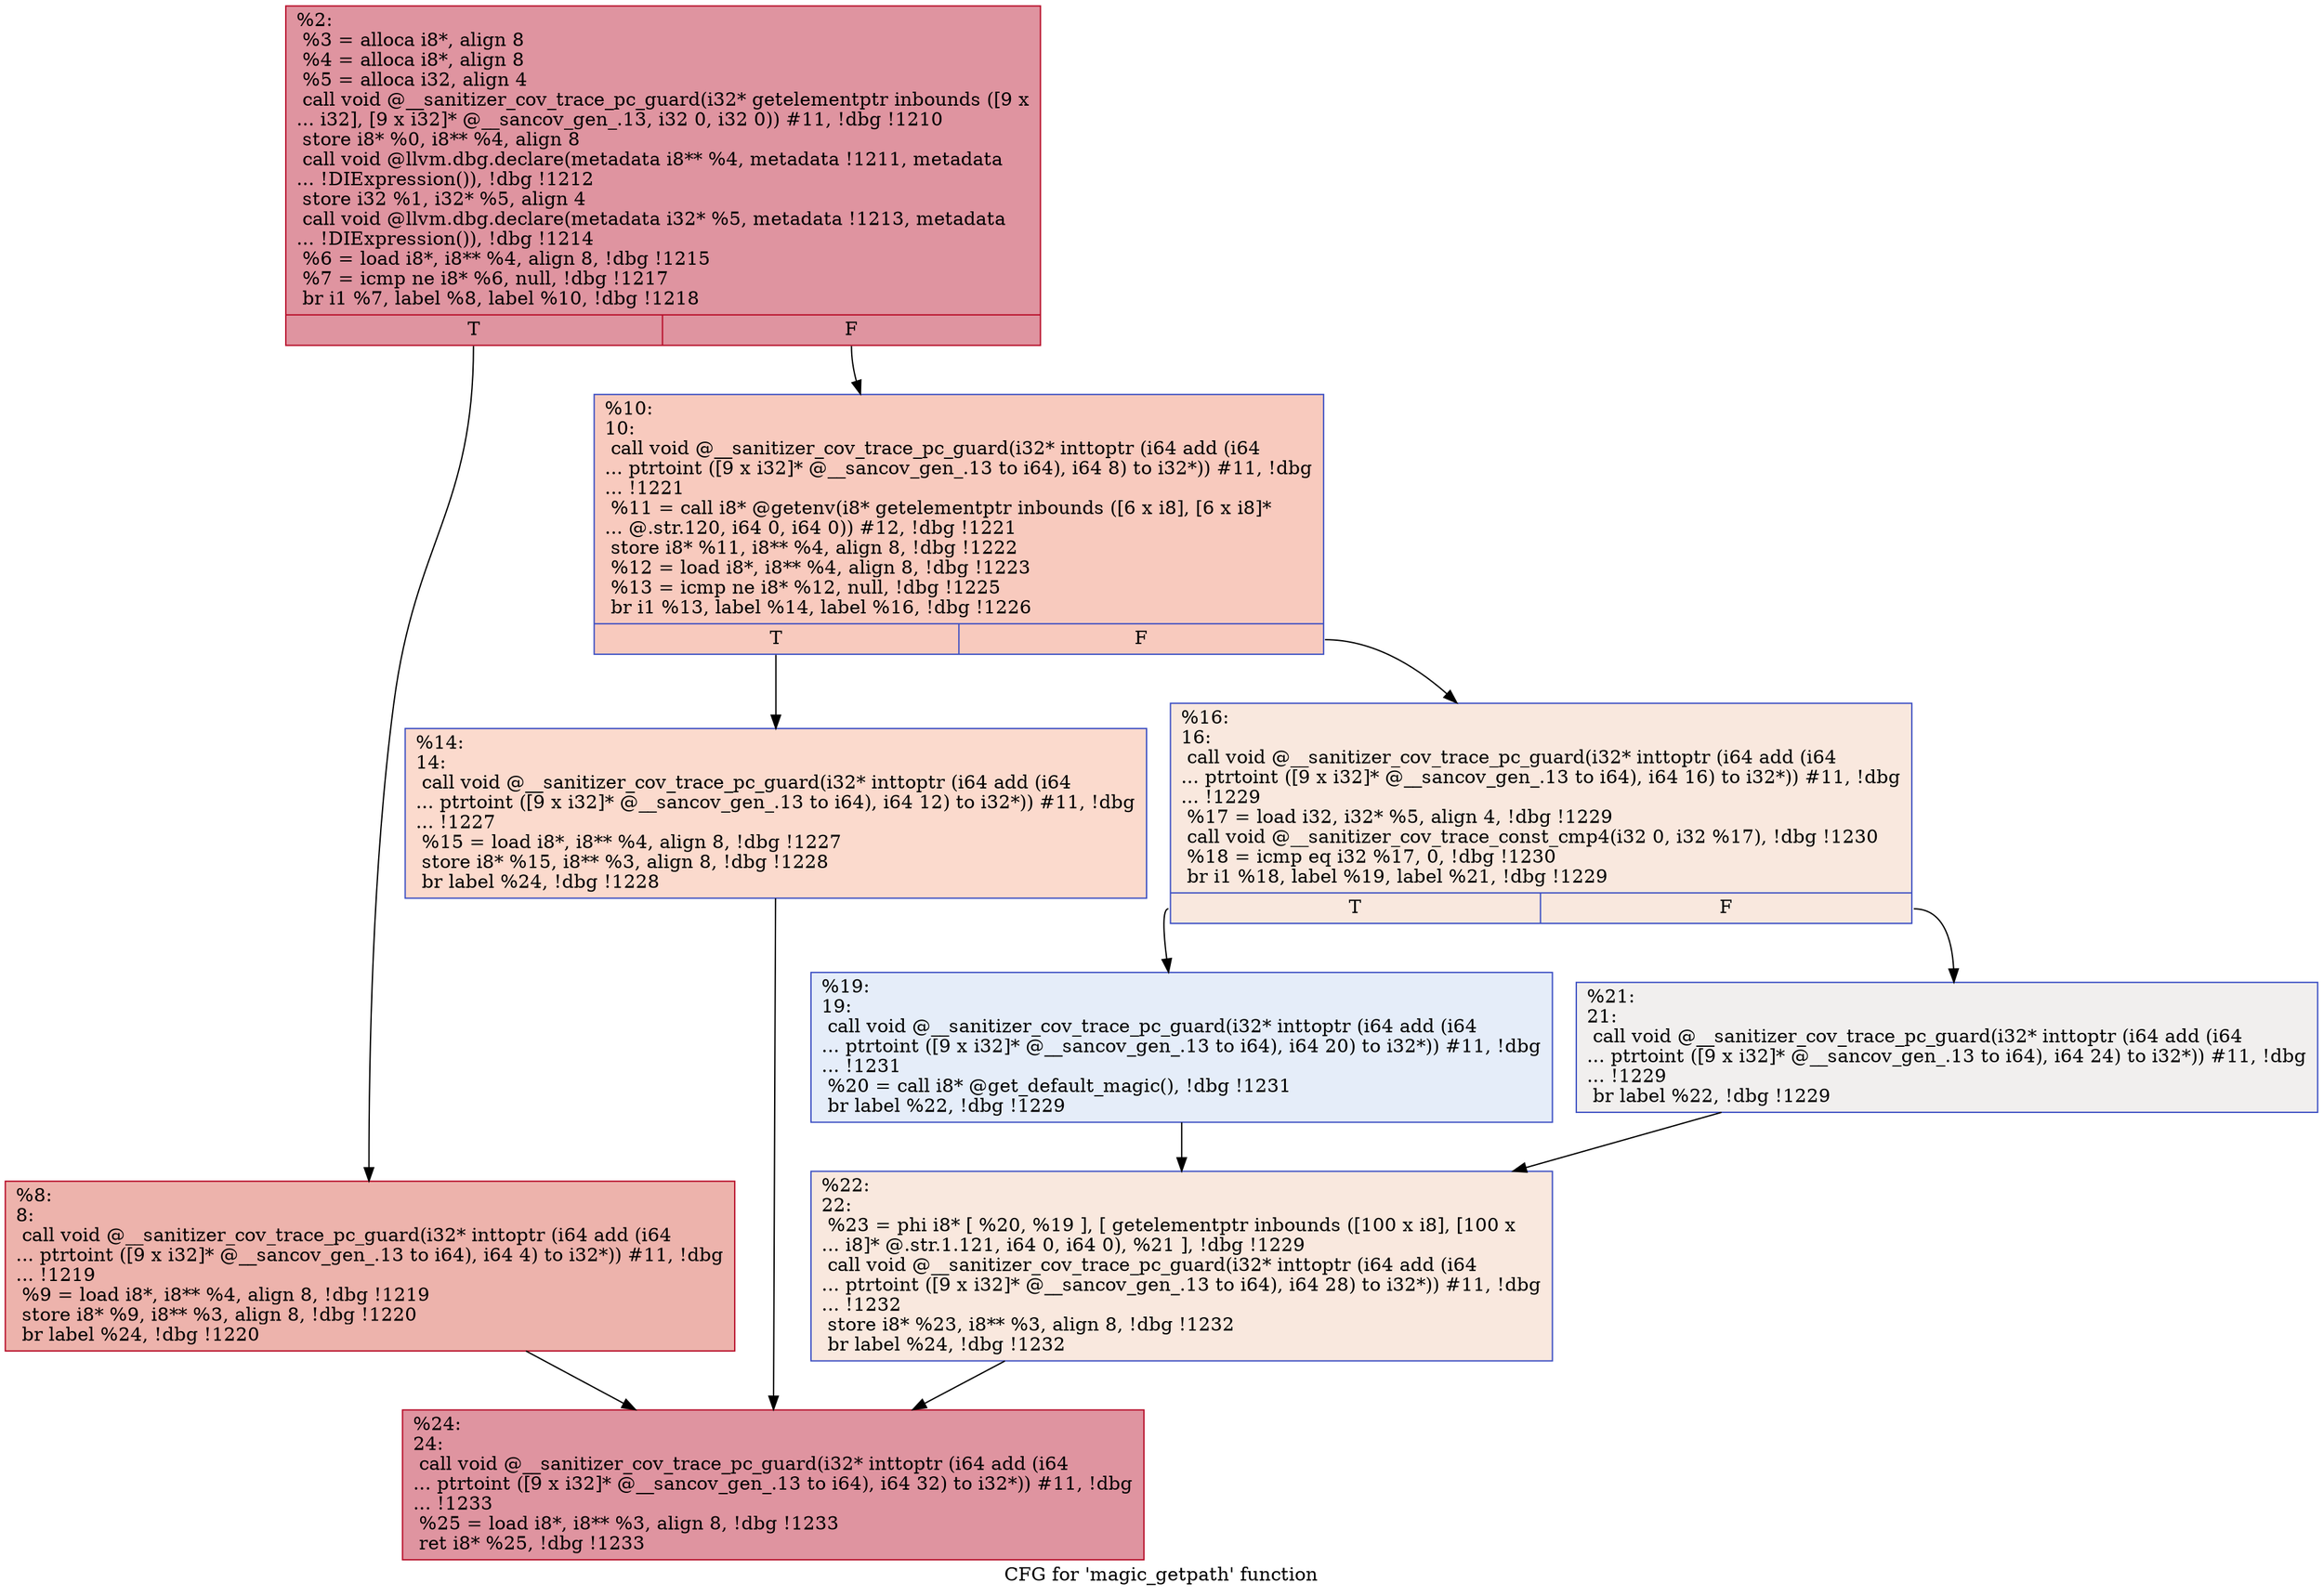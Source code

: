 digraph "CFG for 'magic_getpath' function" {
	label="CFG for 'magic_getpath' function";

	Node0x559c5c7f8dd0 [shape=record,color="#b70d28ff", style=filled, fillcolor="#b70d2870",label="{%2:\l  %3 = alloca i8*, align 8\l  %4 = alloca i8*, align 8\l  %5 = alloca i32, align 4\l  call void @__sanitizer_cov_trace_pc_guard(i32* getelementptr inbounds ([9 x\l... i32], [9 x i32]* @__sancov_gen_.13, i32 0, i32 0)) #11, !dbg !1210\l  store i8* %0, i8** %4, align 8\l  call void @llvm.dbg.declare(metadata i8** %4, metadata !1211, metadata\l... !DIExpression()), !dbg !1212\l  store i32 %1, i32* %5, align 4\l  call void @llvm.dbg.declare(metadata i32* %5, metadata !1213, metadata\l... !DIExpression()), !dbg !1214\l  %6 = load i8*, i8** %4, align 8, !dbg !1215\l  %7 = icmp ne i8* %6, null, !dbg !1217\l  br i1 %7, label %8, label %10, !dbg !1218\l|{<s0>T|<s1>F}}"];
	Node0x559c5c7f8dd0:s0 -> Node0x559c5c7f8e20;
	Node0x559c5c7f8dd0:s1 -> Node0x559c5c7f8e70;
	Node0x559c5c7f8e20 [shape=record,color="#b70d28ff", style=filled, fillcolor="#d6524470",label="{%8:\l8:                                                \l  call void @__sanitizer_cov_trace_pc_guard(i32* inttoptr (i64 add (i64\l... ptrtoint ([9 x i32]* @__sancov_gen_.13 to i64), i64 4) to i32*)) #11, !dbg\l... !1219\l  %9 = load i8*, i8** %4, align 8, !dbg !1219\l  store i8* %9, i8** %3, align 8, !dbg !1220\l  br label %24, !dbg !1220\l}"];
	Node0x559c5c7f8e20 -> Node0x559c5c7f9050;
	Node0x559c5c7f8e70 [shape=record,color="#3d50c3ff", style=filled, fillcolor="#ef886b70",label="{%10:\l10:                                               \l  call void @__sanitizer_cov_trace_pc_guard(i32* inttoptr (i64 add (i64\l... ptrtoint ([9 x i32]* @__sancov_gen_.13 to i64), i64 8) to i32*)) #11, !dbg\l... !1221\l  %11 = call i8* @getenv(i8* getelementptr inbounds ([6 x i8], [6 x i8]*\l... @.str.120, i64 0, i64 0)) #12, !dbg !1221\l  store i8* %11, i8** %4, align 8, !dbg !1222\l  %12 = load i8*, i8** %4, align 8, !dbg !1223\l  %13 = icmp ne i8* %12, null, !dbg !1225\l  br i1 %13, label %14, label %16, !dbg !1226\l|{<s0>T|<s1>F}}"];
	Node0x559c5c7f8e70:s0 -> Node0x559c5c7f8ec0;
	Node0x559c5c7f8e70:s1 -> Node0x559c5c7f8f10;
	Node0x559c5c7f8ec0 [shape=record,color="#3d50c3ff", style=filled, fillcolor="#f7ac8e70",label="{%14:\l14:                                               \l  call void @__sanitizer_cov_trace_pc_guard(i32* inttoptr (i64 add (i64\l... ptrtoint ([9 x i32]* @__sancov_gen_.13 to i64), i64 12) to i32*)) #11, !dbg\l... !1227\l  %15 = load i8*, i8** %4, align 8, !dbg !1227\l  store i8* %15, i8** %3, align 8, !dbg !1228\l  br label %24, !dbg !1228\l}"];
	Node0x559c5c7f8ec0 -> Node0x559c5c7f9050;
	Node0x559c5c7f8f10 [shape=record,color="#3d50c3ff", style=filled, fillcolor="#f2cab570",label="{%16:\l16:                                               \l  call void @__sanitizer_cov_trace_pc_guard(i32* inttoptr (i64 add (i64\l... ptrtoint ([9 x i32]* @__sancov_gen_.13 to i64), i64 16) to i32*)) #11, !dbg\l... !1229\l  %17 = load i32, i32* %5, align 4, !dbg !1229\l  call void @__sanitizer_cov_trace_const_cmp4(i32 0, i32 %17), !dbg !1230\l  %18 = icmp eq i32 %17, 0, !dbg !1230\l  br i1 %18, label %19, label %21, !dbg !1229\l|{<s0>T|<s1>F}}"];
	Node0x559c5c7f8f10:s0 -> Node0x559c5c7f8f60;
	Node0x559c5c7f8f10:s1 -> Node0x559c5c7f8fb0;
	Node0x559c5c7f8f60 [shape=record,color="#3d50c3ff", style=filled, fillcolor="#c5d6f270",label="{%19:\l19:                                               \l  call void @__sanitizer_cov_trace_pc_guard(i32* inttoptr (i64 add (i64\l... ptrtoint ([9 x i32]* @__sancov_gen_.13 to i64), i64 20) to i32*)) #11, !dbg\l... !1231\l  %20 = call i8* @get_default_magic(), !dbg !1231\l  br label %22, !dbg !1229\l}"];
	Node0x559c5c7f8f60 -> Node0x559c5c7f9000;
	Node0x559c5c7f8fb0 [shape=record,color="#3d50c3ff", style=filled, fillcolor="#e0dbd870",label="{%21:\l21:                                               \l  call void @__sanitizer_cov_trace_pc_guard(i32* inttoptr (i64 add (i64\l... ptrtoint ([9 x i32]* @__sancov_gen_.13 to i64), i64 24) to i32*)) #11, !dbg\l... !1229\l  br label %22, !dbg !1229\l}"];
	Node0x559c5c7f8fb0 -> Node0x559c5c7f9000;
	Node0x559c5c7f9000 [shape=record,color="#3d50c3ff", style=filled, fillcolor="#f2cab570",label="{%22:\l22:                                               \l  %23 = phi i8* [ %20, %19 ], [ getelementptr inbounds ([100 x i8], [100 x\l... i8]* @.str.1.121, i64 0, i64 0), %21 ], !dbg !1229\l  call void @__sanitizer_cov_trace_pc_guard(i32* inttoptr (i64 add (i64\l... ptrtoint ([9 x i32]* @__sancov_gen_.13 to i64), i64 28) to i32*)) #11, !dbg\l... !1232\l  store i8* %23, i8** %3, align 8, !dbg !1232\l  br label %24, !dbg !1232\l}"];
	Node0x559c5c7f9000 -> Node0x559c5c7f9050;
	Node0x559c5c7f9050 [shape=record,color="#b70d28ff", style=filled, fillcolor="#b70d2870",label="{%24:\l24:                                               \l  call void @__sanitizer_cov_trace_pc_guard(i32* inttoptr (i64 add (i64\l... ptrtoint ([9 x i32]* @__sancov_gen_.13 to i64), i64 32) to i32*)) #11, !dbg\l... !1233\l  %25 = load i8*, i8** %3, align 8, !dbg !1233\l  ret i8* %25, !dbg !1233\l}"];
}
